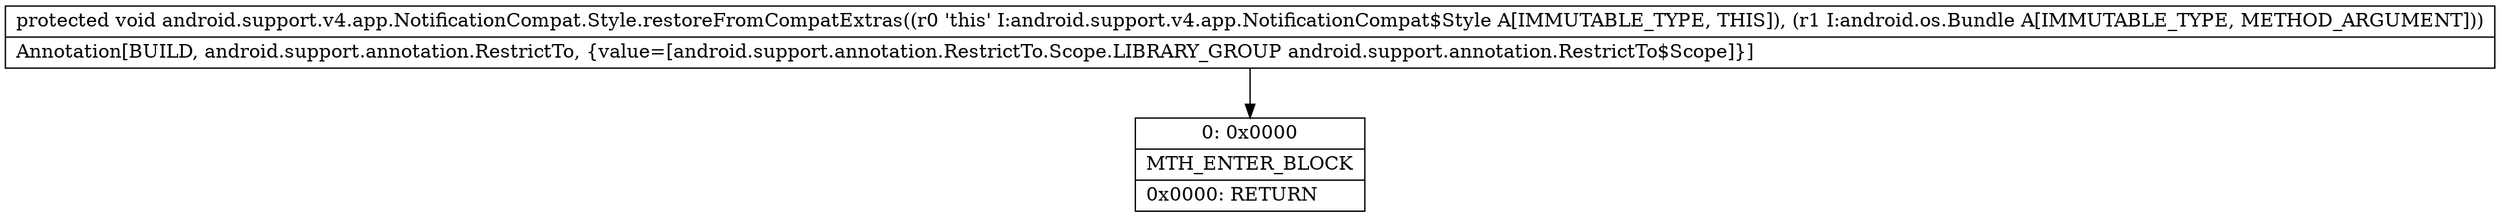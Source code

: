 digraph "CFG forandroid.support.v4.app.NotificationCompat.Style.restoreFromCompatExtras(Landroid\/os\/Bundle;)V" {
Node_0 [shape=record,label="{0\:\ 0x0000|MTH_ENTER_BLOCK\l|0x0000: RETURN   \l}"];
MethodNode[shape=record,label="{protected void android.support.v4.app.NotificationCompat.Style.restoreFromCompatExtras((r0 'this' I:android.support.v4.app.NotificationCompat$Style A[IMMUTABLE_TYPE, THIS]), (r1 I:android.os.Bundle A[IMMUTABLE_TYPE, METHOD_ARGUMENT]))  | Annotation[BUILD, android.support.annotation.RestrictTo, \{value=[android.support.annotation.RestrictTo.Scope.LIBRARY_GROUP android.support.annotation.RestrictTo$Scope]\}]\l}"];
MethodNode -> Node_0;
}

